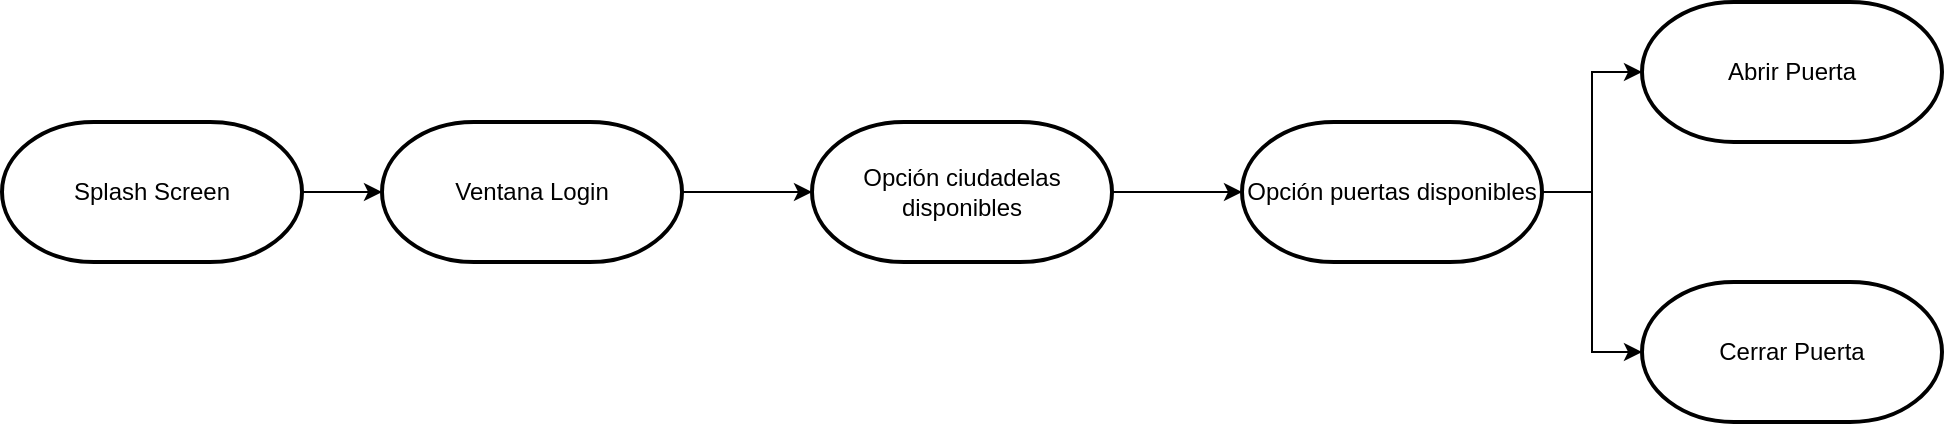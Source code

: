 <mxfile version="21.5.1" type="github">
  <diagram name="Page-1" id="q9KR53vWbMxMhevk1msq">
    <mxGraphModel dx="1434" dy="834" grid="1" gridSize="10" guides="1" tooltips="1" connect="1" arrows="1" fold="1" page="1" pageScale="1" pageWidth="1000" pageHeight="700" math="0" shadow="0">
      <root>
        <mxCell id="0" />
        <mxCell id="1" parent="0" />
        <mxCell id="UYxwj5eSoNpicF8UmgR1-10" style="edgeStyle=orthogonalEdgeStyle;rounded=0;orthogonalLoop=1;jettySize=auto;html=1;entryX=0;entryY=0.5;entryDx=0;entryDy=0;entryPerimeter=0;" edge="1" parent="1" source="UYxwj5eSoNpicF8UmgR1-2" target="UYxwj5eSoNpicF8UmgR1-3">
          <mxGeometry relative="1" as="geometry" />
        </mxCell>
        <mxCell id="UYxwj5eSoNpicF8UmgR1-2" value="Splash Screen" style="strokeWidth=2;html=1;shape=mxgraph.flowchart.terminator;whiteSpace=wrap;" vertex="1" parent="1">
          <mxGeometry x="20" y="280" width="150" height="70" as="geometry" />
        </mxCell>
        <mxCell id="UYxwj5eSoNpicF8UmgR1-11" style="edgeStyle=orthogonalEdgeStyle;rounded=0;orthogonalLoop=1;jettySize=auto;html=1;entryX=0;entryY=0.5;entryDx=0;entryDy=0;entryPerimeter=0;" edge="1" parent="1" source="UYxwj5eSoNpicF8UmgR1-3" target="UYxwj5eSoNpicF8UmgR1-7">
          <mxGeometry relative="1" as="geometry" />
        </mxCell>
        <mxCell id="UYxwj5eSoNpicF8UmgR1-3" value="Ventana Login" style="strokeWidth=2;html=1;shape=mxgraph.flowchart.terminator;whiteSpace=wrap;" vertex="1" parent="1">
          <mxGeometry x="210" y="280" width="150" height="70" as="geometry" />
        </mxCell>
        <mxCell id="UYxwj5eSoNpicF8UmgR1-13" style="edgeStyle=orthogonalEdgeStyle;rounded=0;orthogonalLoop=1;jettySize=auto;html=1;" edge="1" parent="1" source="UYxwj5eSoNpicF8UmgR1-4" target="UYxwj5eSoNpicF8UmgR1-5">
          <mxGeometry relative="1" as="geometry" />
        </mxCell>
        <mxCell id="UYxwj5eSoNpicF8UmgR1-14" style="edgeStyle=orthogonalEdgeStyle;rounded=0;orthogonalLoop=1;jettySize=auto;html=1;entryX=0;entryY=0.5;entryDx=0;entryDy=0;entryPerimeter=0;" edge="1" parent="1" source="UYxwj5eSoNpicF8UmgR1-4" target="UYxwj5eSoNpicF8UmgR1-8">
          <mxGeometry relative="1" as="geometry" />
        </mxCell>
        <mxCell id="UYxwj5eSoNpicF8UmgR1-4" value="Opción puertas disponibles" style="strokeWidth=2;html=1;shape=mxgraph.flowchart.terminator;whiteSpace=wrap;" vertex="1" parent="1">
          <mxGeometry x="640" y="280" width="150" height="70" as="geometry" />
        </mxCell>
        <mxCell id="UYxwj5eSoNpicF8UmgR1-5" value="Abrir Puerta" style="strokeWidth=2;html=1;shape=mxgraph.flowchart.terminator;whiteSpace=wrap;" vertex="1" parent="1">
          <mxGeometry x="840" y="220" width="150" height="70" as="geometry" />
        </mxCell>
        <mxCell id="UYxwj5eSoNpicF8UmgR1-12" style="edgeStyle=orthogonalEdgeStyle;rounded=0;orthogonalLoop=1;jettySize=auto;html=1;entryX=0;entryY=0.5;entryDx=0;entryDy=0;entryPerimeter=0;" edge="1" parent="1" source="UYxwj5eSoNpicF8UmgR1-7" target="UYxwj5eSoNpicF8UmgR1-4">
          <mxGeometry relative="1" as="geometry" />
        </mxCell>
        <mxCell id="UYxwj5eSoNpicF8UmgR1-7" value="Opción ciudadelas disponibles" style="strokeWidth=2;html=1;shape=mxgraph.flowchart.terminator;whiteSpace=wrap;" vertex="1" parent="1">
          <mxGeometry x="425" y="280" width="150" height="70" as="geometry" />
        </mxCell>
        <mxCell id="UYxwj5eSoNpicF8UmgR1-8" value="Cerrar Puerta" style="strokeWidth=2;html=1;shape=mxgraph.flowchart.terminator;whiteSpace=wrap;" vertex="1" parent="1">
          <mxGeometry x="840" y="360" width="150" height="70" as="geometry" />
        </mxCell>
      </root>
    </mxGraphModel>
  </diagram>
</mxfile>
